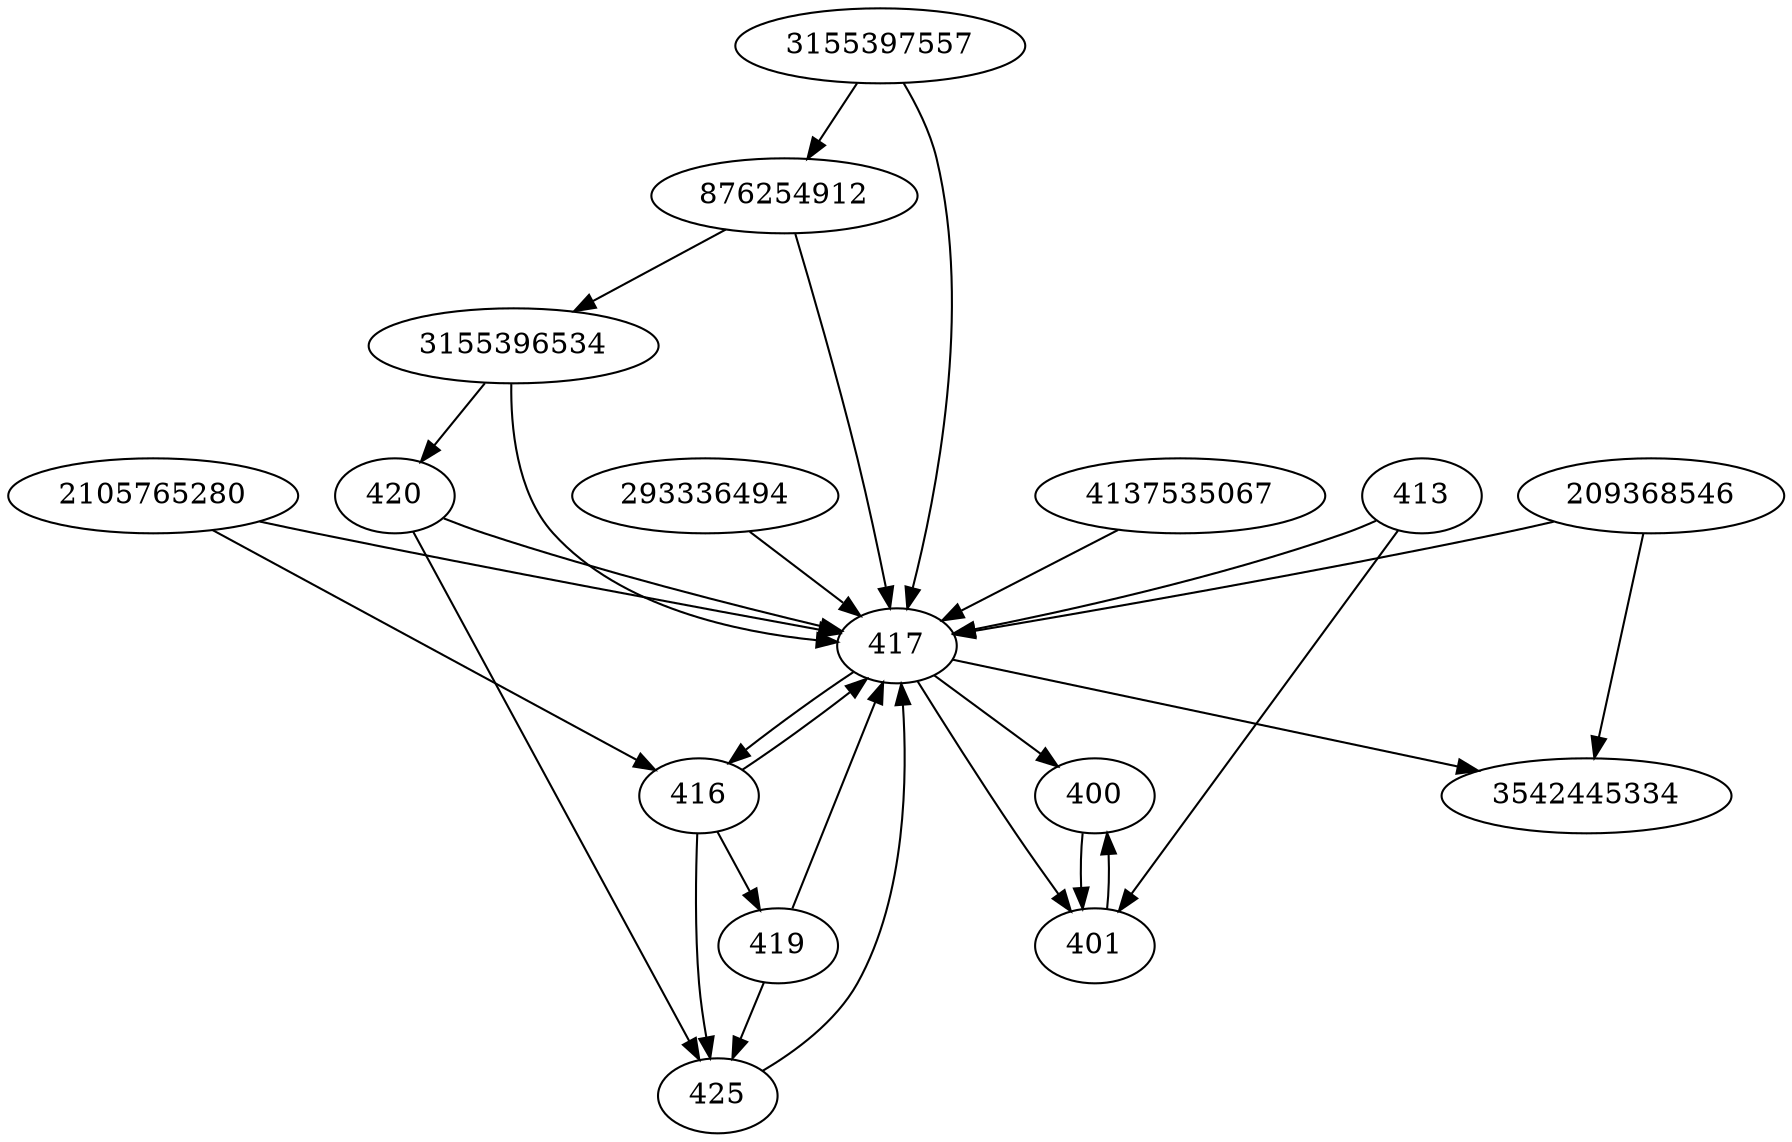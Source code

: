 strict digraph  {
876254912;
2105765280;
416;
419;
420;
209368546;
417;
425;
293336494;
400;
401;
3155397557;
3155396534;
3542445334;
4137535067;
413;
876254912 -> 417;
876254912 -> 3155396534;
2105765280 -> 416;
2105765280 -> 417;
416 -> 425;
416 -> 417;
416 -> 419;
419 -> 425;
419 -> 417;
420 -> 425;
420 -> 417;
209368546 -> 3542445334;
209368546 -> 417;
417 -> 400;
417 -> 401;
417 -> 416;
417 -> 3542445334;
425 -> 417;
293336494 -> 417;
400 -> 401;
401 -> 400;
3155397557 -> 417;
3155397557 -> 876254912;
3155396534 -> 417;
3155396534 -> 420;
4137535067 -> 417;
413 -> 401;
413 -> 417;
}
